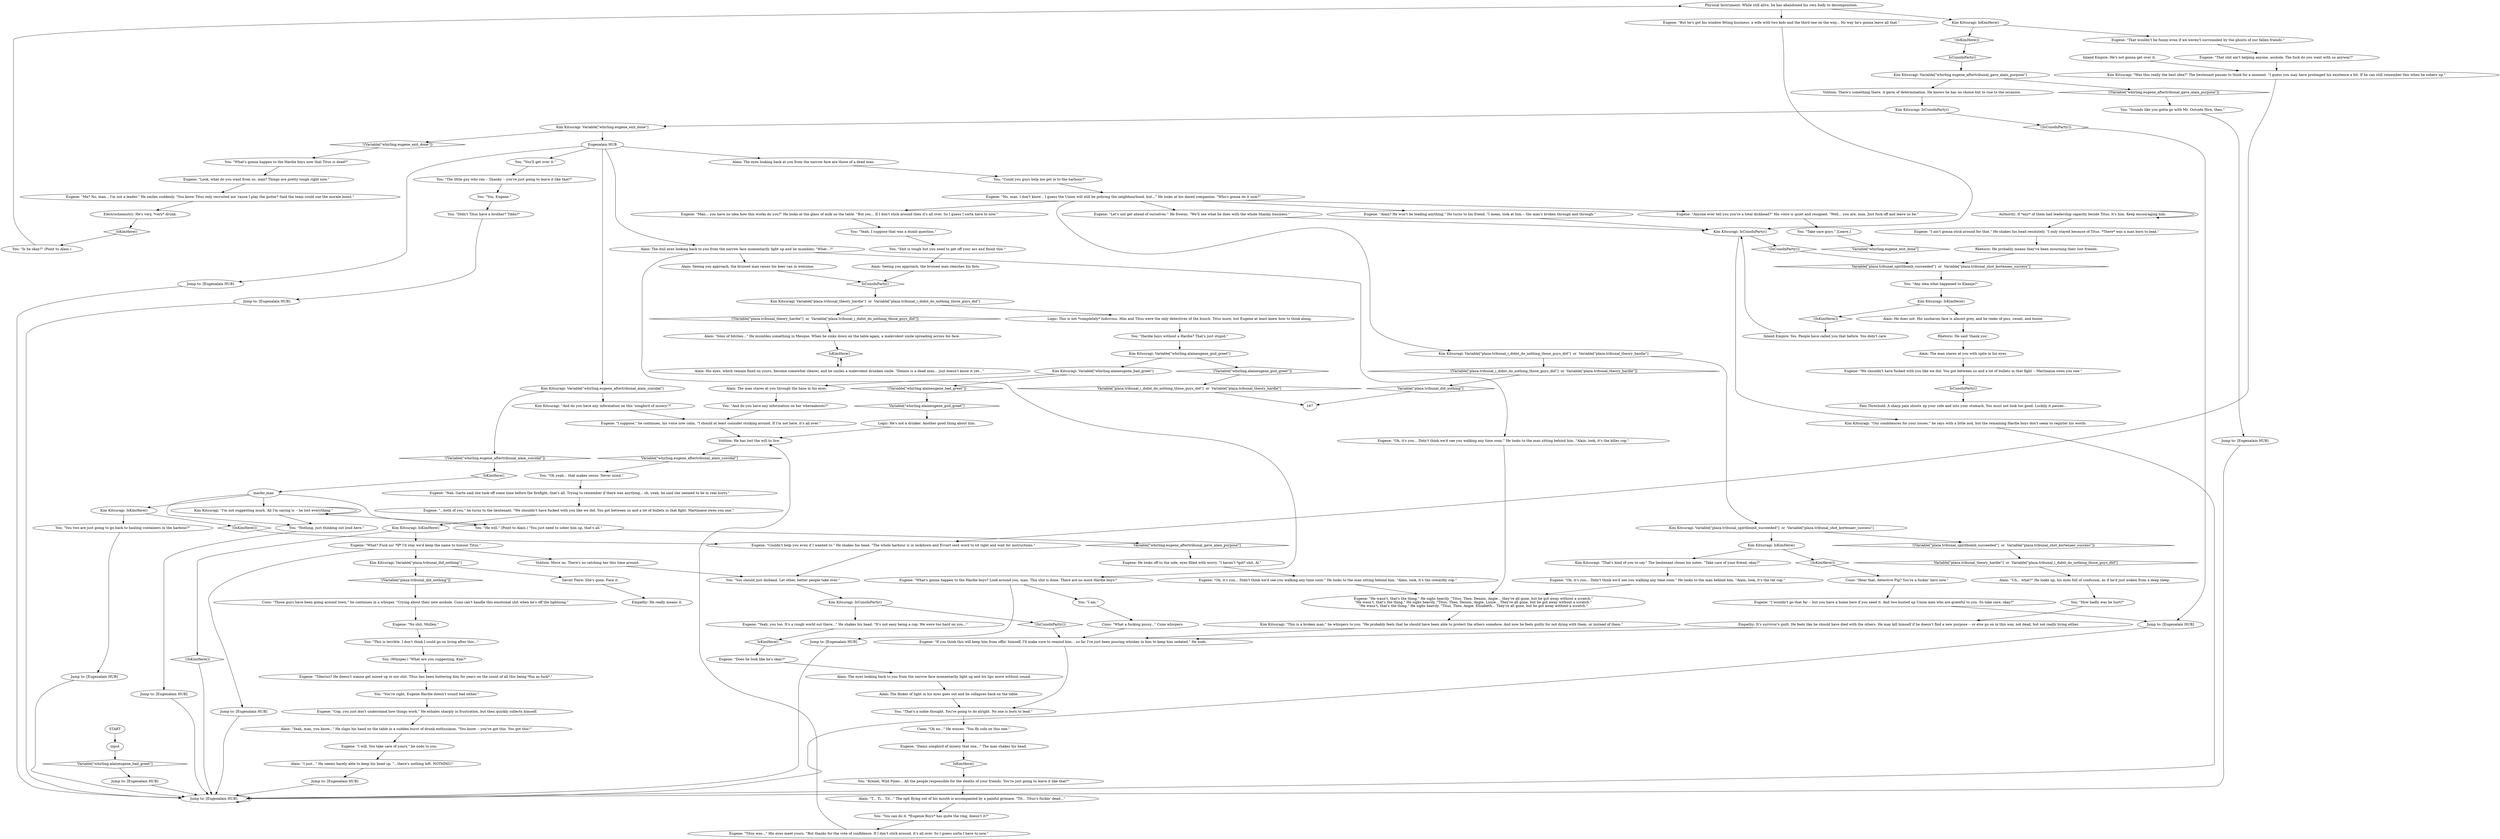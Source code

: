 # WHIRLING F1 / EUGENE AND ALAIN
# A dialogue with Eugene and Alain after Titus got killed in the Tribunal
# ==================================================
digraph G {
	  0 [label="START"];
	  1 [label="input"];
	  2 [label="Eugene: \"I wouldn't go that far -- but you have a home here if you need it. And two busted up Union men who are grateful to you. So take care, okay?\""];
	  3 [label="Inland Empire: He's not gonna get over it."];
	  4 [label="You: \"Could you guys help me get in to the harbour?\""];
	  5 [label="Jump to: [Eugenalain HUB]"];
	  6 [label="Kim Kitsuragi: \"Was this really the best idea?\" The lieutenant pauses to think for a moment. \"I guess you may have prolonged his existence a bit. If he can still remember this when he sobers up.\""];
	  7 [label="Alain: His eyes, which remain fixed on yours, become somewhat clearer, and he smiles a malevolent drunken smile. \"Dennis is a dead man... just doesn't know it yet...\""];
	  8 [label="You: \"You, Eugene.\""];
	  9 [label="Eugene: \"Anyone ever tell you you're a total dickhead?\" His voice is quiet and resigned. \"Well... you are, man. Just fuck off and leave us be.\""];
	  10 [label="Kim Kitsuragi: IsCunoInParty()"];
	  11 [label="IsCunoInParty()", shape=diamond];
	  12 [label="!(IsCunoInParty())", shape=diamond];
	  13 [label="Eugene: \"Yeah, you too. It's a rough world out there...\" He shakes his head. \"It's not easy being a cop. We were too hard on you...\""];
	  14 [label="You: \"What's gonna happen to the Hardie boys now that Titus is dead?\""];
	  15 [label="Alain: The eyes looking back at you from the narrow face are those of a dead man."];
	  16 [label="You: \"The little guy who ran -- Shanky -- you're just going to leave it like that?\""];
	  17 [label="Alain: Seeing you approach, the bruised man raises his beer can in welcome."];
	  18 [label="Cuno: \"Those guys have been going around town,\" he continues in a whisper, \"Crying about their new asshole. Cuno can't handle this emotional shit when he's off the lightning.\""];
	  19 [label="Eugene: \"Damn songbird of misery that one...\" The man shakes his head."];
	  20 [label="Kim Kitsuragi: IsKimHere()"];
	  21 [label="IsKimHere()", shape=diamond];
	  22 [label="!(IsKimHere())", shape=diamond];
	  23 [label="Alain: He does not. His unshaven face is almost grey, and he reeks of piss, sweat, and booze."];
	  24 [label="Alain: The eyes looking back to you from the narrow face momentarily light up and his lips move without sound."];
	  25 [label="You: (Whisper.) \"What are you suggesting, Kim?\""];
	  26 [label="Kim Kitsuragi: IsKimHere()"];
	  27 [label="IsKimHere()", shape=diamond];
	  28 [label="!(IsKimHere())", shape=diamond];
	  29 [label="You: \"You two are just going to go back to hauling containers in the harbour?\""];
	  30 [label="You: \"I am.\""];
	  31 [label="Eugene: \"Let's not get ahead of ourselves.\" He frowns. \"We'll see what he does with the whole Shanky business.\""];
	  32 [label="Eugene: He looks off to the side, eyes filled with worry. \"I haven't *got* shit, Al.\""];
	  33 [label="Eugene: \"I will. You take care of yours,\" he nods to you."];
	  34 [label="Eugene: \"Oh, it's you... Didn't think we'd see you walking any time soon.\" He looks to the man behind him. \"Alain, look, it's the rat cop.\""];
	  35 [label="Alain: \"Uh... what?\" He looks up, his eyes full of confusion, as if he'd just woken from a deep sleep."];
	  36 [label="Eugene: \"He wasn't, that's the thing.\" He sighs heavily. \"Titus, Theo, Dennis, Angie... they're all gone, but he got away without a scratch.\"\n\"He wasn't, that's the thing.\" He sighs heavily. \"Titus, Theo, Dennis, Angie, Lizzie... They're all gone, but he got away without a scratch.\"\n\"He wasn't, that's the thing.\" He sighs heavily. \"Titus, Theo, Angie, Elizabeth... They're all gone, but he got away without a scratch.\""];
	  37 [label="Empathy: It's survivor's guilt. He feels like he should have died with the others. He may kill himself if he doesn't find a new purpose -- or else go on in this way, not dead, but not really living either."];
	  38 [label="You: \"Oh yeah... that makes sense. Never mind.\""];
	  39 [label="Jump to: [Eugenalain HUB]"];
	  40 [label="Rhetoric: He probably means they've been mourning their lost friends."];
	  41 [label="Eugene: \"No shit, Mullen.\""];
	  42 [label="You: \"Shit is tough but you need to get off your ass and finish this.\""];
	  43 [label="You: \"Nothing, just thinking out loud here.\""];
	  44 [label="Eugene: \"What's gonna happen to the Hardie boys? Look around you, man. This shit is done. There are no more Hardie boys!\""];
	  45 [label="You: \"You can do it. *Eugenie Boys* has quite the ring, doesn't it?\""];
	  46 [label="Authority: If *any* of them had leadership capacity beside Titus, it's him. Keep encouraging him."];
	  47 [label="Electrochemistry: He's very, *very* drunk."];
	  48 [label="You: \"How badly was he hurt?\""];
	  49 [label="Kim Kitsuragi: IsKimHere()"];
	  50 [label="IsKimHere()", shape=diamond];
	  51 [label="!(IsKimHere())", shape=diamond];
	  52 [label="Eugene: \"That wouldn't be funny even if we weren't surrounded by the ghosts of our fallen friends.\""];
	  53 [label="Cuno: \"What a fucking pussy...\" Cuno whispers."];
	  54 [label="Kim Kitsuragi: Variable[\"whirling.eugene_aftertribunal_gave_alain_purpose\"]"];
	  55 [label="Variable[\"whirling.eugene_aftertribunal_gave_alain_purpose\"]", shape=diamond];
	  56 [label="!(Variable[\"whirling.eugene_aftertribunal_gave_alain_purpose\"])", shape=diamond];
	  57 [label="Volition: There's something there. A germ of determination. He knows he has no choice but to rise to the occasion."];
	  58 [label="Eugene: \"Oh, it's you... Didn't think we'd see you walking any time soon.\" He looks to the man sitting behind him. \"Alain, look, it's the cowardly cop.\""];
	  59 [label="Alain: \"Sons of bitches...\" He mumbles something in Mesque. When he sinks down on the table again, a malevolent smile spreading across his face."];
	  60 [label="Alain: \"T... Ti... Tit...\" The spit flying out of his mouth is accompanied by a painful grimace. \"Tit... Titus's fuckin' dead...\""];
	  61 [label="Eugene: \"Look, what do you want from us, man? Things are pretty tough right now.\""];
	  62 [label="Eugene: \"Nah. Garte said she took off some time before the firefight, that's all. Trying to remember if there was anything... oh, yeah, he said she seemed to be in real hurry.\""];
	  63 [label="Eugene: \"I suppose,\" he continues, his voice now calm, \"I should at least consider sticking around. If I'm not here, it's all over.\""];
	  64 [label="Alain: \"Yeah, man, you know...\" He slaps his hand on the table in a sudden burst of drunk enthusiasm. \"You know -- you've got this. You got this!\""];
	  65 [label="Volition: He has lost the will to live."];
	  66 [label="Jump to: [Eugenalain HUB]"];
	  67 [label="You: \"You should just disband. Let other, better people take over.\""];
	  68 [label="Eugene: \"Alain? He won't be leading anything.\" He turns to his friend. \"I mean, look at him -- the man's broken through and through.\""];
	  69 [label="You: \"Sounds like you gotta go with Mr. Outside Hire, then.\""];
	  70 [label="Eugene: \"I ain't gonna stick around for that.\" He shakes his head resolutely. \"I only stayed because of Titus. *There* was a man born to lead.\""];
	  71 [label="Jump to: [Eugenalain HUB]"];
	  72 [label="Eugene: \"We shouldn't have fucked with you like we did. You got between us and a lot of bullets in that fight -- Martinaise owes you one.\""];
	  73 [label="Cuno: \"Hear that, detective Pig? You're a fuckin' hero now.\""];
	  74 [label="Pain Threshold: A sharp pain shoots up your side and into your stomach. You must not look too good. Luckily it passes..."];
	  75 [label="Alain: \"I just...\" He seems barely able to keep his head up. \"...there's nothing left. NOTHING!\""];
	  76 [label="Kim Kitsuragi: \"This is a broken man,\" he whispers to you. \"He probably feels that he should have been able to protect the others somehow. And now he feels guilty for not dying with them, or instead of them.\""];
	  77 [label="macho_man"];
	  78 [label="Eugene: \"If you think this will keep him from offin' himself, I'll make sure to remind him... so far I've just been pouring whiskey in him to keep him sedated.\" He nods."];
	  79 [label="Eugene: \"Couldn't help you even if I wanted to.\" He shakes his head. \"The whole harbour is in lockdown and Evrart sent word to sit tight and wait for instructions.\""];
	  80 [label="Eugene: \"No, man. I don't know... I guess the Union will still be policing the neighbourhood, but...\" He looks at his dazed companion. \"Who's gonna do it now?\""];
	  81 [label="Jump to: [Eugenalain HUB]"];
	  82 [label="Kim Kitsuragi: IsCunoInParty()"];
	  83 [label="IsCunoInParty()", shape=diamond];
	  84 [label="!(IsCunoInParty())", shape=diamond];
	  85 [label="Kim Kitsuragi: \"Our condolences for your losses,\" he says with a little nod, but the remaining Hardie boys don't seem to register his words."];
	  86 [label="You: \"Is he okay?\" (Point to Alain.)"];
	  87 [label="Kim Kitsuragi: Variable[\"whirling.eugene_aftertribunal_alain_suicidal\"]"];
	  88 [label="Variable[\"whirling.eugene_aftertribunal_alain_suicidal\"]", shape=diamond];
	  89 [label="!(Variable[\"whirling.eugene_aftertribunal_alain_suicidal\"])", shape=diamond];
	  90 [label="Kim Kitsuragi: \"And do you have any information on this 'songbird of misery'?\""];
	  91 [label="You: \"Krenel, Wild Pines... All the people responsible for the deaths of your friends. You're just going to leave it like that?\""];
	  92 [label="Eugene: \"Oh, it's you... Didn't think we'd see you walking any time soon.\" He looks to the man sitting behind him. \"Alain, look, it's the killer cop.\""];
	  93 [label="You: \"Any idea what happened to Klaasje?\""];
	  94 [label="You: \"You'll get over it.\""];
	  95 [label="Kim Kitsuragi: \"I'm not suggesting much. All I'm saying is -- he lost everything.\""];
	  96 [label="Eugene: \"Tiberius? He doesn't wanna get mixed up in our shit. Titus has been buttering him for years on the count of all this being *fun as fuck*.\""];
	  97 [label="Jump to: [Eugenalain HUB]"];
	  98 [label="You: \"Hardie boys without a Hardie? That's just stupid.\""];
	  99 [label="Volition: Move on. There's no catching her this time around."];
	  100 [label="Empathy: He really means it."];
	  101 [label="Jump to: [Eugenalain HUB]"];
	  102 [label="You: \"This is terrible. I don't think I could go on living after this...\""];
	  103 [label="You: \"He will.\" (Point to Alain.) \"You just need to sober him up, that's all.\""];
	  104 [label="Eugene: \"Man... you have no idea how this works do you?\" He looks at the glass of milk on the table. \"But yes... If I don't stick around then it's all over. So I guess I sorta have to now.\""];
	  105 [label="Eugene: \"Cop, you just don't understand how things work.\" He exhales sharply in frustration, but then quickly collects himself."];
	  106 [label="Kim Kitsuragi: Variable[\"whirling.alaineugene_gud_greet\"]"];
	  107 [label="Variable[\"whirling.alaineugene_gud_greet\"]", shape=diamond];
	  108 [label="!(Variable[\"whirling.alaineugene_gud_greet\"])", shape=diamond];
	  109 [label="Kim Kitsuragi: Variable[\"whirling.alaineugene_bad_greet\"]"];
	  110 [label="Variable[\"whirling.alaineugene_bad_greet\"]", shape=diamond];
	  111 [label="!(Variable[\"whirling.alaineugene_bad_greet\"])", shape=diamond];
	  112 [label="Alain: The man stares at you through the haze in his eyes."];
	  113 [label="Logic: He's not a drinker. Another good thing about him."];
	  114 [label="You: \"Yeah, I suppose that was a dumb question.\""];
	  115 [label="Eugene: \"But he's got his window fitting business, a wife with two kids and the third one on the way... No way he's gonna leave all that.\""];
	  116 [label="You: \"You're right, Eugene Hardie doesn't sound bad either.\""];
	  117 [label="Kim Kitsuragi: Variable[\"plaza.tribunal_did_nothing\"]"];
	  118 [label="Variable[\"plaza.tribunal_did_nothing\"]", shape=diamond];
	  119 [label="!(Variable[\"plaza.tribunal_did_nothing\"])", shape=diamond];
	  120 [label="Savoir Faire: She's gone. Face it."];
	  121 [label="Eugene: \"...both of you,\" he turns to the lieutenant. \"We shouldn't have fucked with you like we did. You got between us and a lot of bullets in that fight. Martinaise owes you one.\""];
	  122 [label="Eugene: \"Does he look like he's okay?\""];
	  123 [label="Physical Instrument: While still alive, he has abandoned his own body to decomposition."];
	  124 [label="Rhetoric: He said 'thank you'."];
	  125 [label="Alain: The flicker of light in his eyes goes out and he collapses back on the table."];
	  126 [label="Jump to: [Eugenalain HUB]"];
	  127 [label="Eugene: \"Me? No, man... I'm not a leader.\" He smiles suddenly. \"You know Titus only recruited me 'cause I play the guitar? Said the team could use the morale boost.\""];
	  128 [label="You: \"Didn't Titus have a brother? Tibbs?\""];
	  129 [label="Kim Kitsuragi: Variable[\"plaza.tribunal_i_didnt_do_nothing_those_guys_did\"]  or  Variable[\"plaza.tribunal_theory_hardie\"]"];
	  130 [label="Variable[\"plaza.tribunal_i_didnt_do_nothing_those_guys_did\"]  or  Variable[\"plaza.tribunal_theory_hardie\"]", shape=diamond];
	  131 [label="!(Variable[\"plaza.tribunal_i_didnt_do_nothing_those_guys_did\"]  or  Variable[\"plaza.tribunal_theory_hardie\"])", shape=diamond];
	  132 [label="Kim Kitsuragi: Variable[\"plaza.tribunal_spiritbomb_succeeded\"]  or  Variable[\"plaza.tribunal_shot_kortenaer_success\"]"];
	  133 [label="Variable[\"plaza.tribunal_spiritbomb_succeeded\"]  or  Variable[\"plaza.tribunal_shot_kortenaer_success\"]", shape=diamond];
	  134 [label="!(Variable[\"plaza.tribunal_spiritbomb_succeeded\"]  or  Variable[\"plaza.tribunal_shot_kortenaer_success\"])", shape=diamond];
	  135 [label="Kim Kitsuragi: IsKimHere()"];
	  136 [label="IsKimHere()", shape=diamond];
	  137 [label="!(IsKimHere())", shape=diamond];
	  138 [label="Kim Kitsuragi: \"That's kind of you to say.\" The lieutenant closes his notes. \"Take care of your friend, okay?\""];
	  139 [label="Kim Kitsuragi: IsKimHere()"];
	  140 [label="IsKimHere()", shape=diamond];
	  141 [label="!(IsKimHere())", shape=diamond];
	  142 [label="Eugene: \"What? Fuck no! *If* I'd stay we'd keep the name to honour Titus.\""];
	  143 [label="Eugene: \"Titus was...\" His eyes meet yours. \"But thanks for the vote of confidence. If I don't stick around, it's all over. So I guess sorta I have to now.\""];
	  144 [label="Cuno: \"Oh no...\" He winces. \"You fly solo on this one.\""];
	  145 [label="Kim Kitsuragi: Variable[\"plaza.tribunal_theory_hardie\"]  or  Variable[\"plaza.tribunal_i_didnt_do_nothing_those_guys_did\"]"];
	  146 [label="Variable[\"plaza.tribunal_theory_hardie\"]  or  Variable[\"plaza.tribunal_i_didnt_do_nothing_those_guys_did\"]", shape=diamond];
	  147 [label="!(Variable[\"plaza.tribunal_theory_hardie\"]  or  Variable[\"plaza.tribunal_i_didnt_do_nothing_those_guys_did\"])", shape=diamond];
	  148 [label="Logic: This is not *completely* ludicrous. Him and Titus were the only detectives of the bunch. Titus more, but Eugene at least knew how to think along."];
	  149 [label="Kim Kitsuragi: IsCunoInParty()"];
	  150 [label="IsCunoInParty()", shape=diamond];
	  151 [label="!(IsCunoInParty())", shape=diamond];
	  152 [label="Kim Kitsuragi: Variable[\"whirling.eugene_exit_done\"]"];
	  153 [label="Variable[\"whirling.eugene_exit_done\"]", shape=diamond];
	  154 [label="!(Variable[\"whirling.eugene_exit_done\"])", shape=diamond];
	  155 [label="Eugenalain HUB"];
	  156 [label="Jump to: [Eugenalain HUB]"];
	  157 [label="You: \"That's a noble thought. You're going to do alright. No one is born to lead.\""];
	  158 [label="Jump to: [Eugenalain HUB]"];
	  159 [label="Eugene: \"That shit ain't helping anyone, asshole. The fuck do you want with us anyway?\""];
	  160 [label="Alain: The man stares at you with spite in his eyes."];
	  161 [label="Jump to: [Eugenalain HUB]"];
	  162 [label="You: \"And do you have any information on her whereabouts?\""];
	  163 [label="Inland Empire: Yes. People have called you that before. You didn't care."];
	  164 [label="You: \"Take care guys.\" [Leave.]"];
	  165 [label="Alain: The dull eyes looking back to you from the narrow face momentarily light up and he mumbles: \"What...?\""];
	  166 [label="Alain: Seeing you approach, the bruised man clenches his fists."];
	  0 -> 1
	  1 -> 110
	  2 -> 101
	  3 -> 6
	  4 -> 80
	  5 -> 156
	  6 -> 79
	  7 -> 27
	  8 -> 128
	  9 -> 164
	  10 -> 12
	  10 -> 13
	  11 -> 54
	  12 -> 78
	  13 -> 136
	  14 -> 61
	  15 -> 4
	  16 -> 8
	  17 -> 83
	  18 -> 41
	  19 -> 21
	  20 -> 22
	  20 -> 23
	  21 -> 91
	  22 -> 163
	  23 -> 124
	  24 -> 125
	  25 -> 96
	  26 -> 28
	  26 -> 29
	  27 -> 7
	  28 -> 79
	  29 -> 81
	  30 -> 53
	  31 -> 82
	  32 -> 58
	  33 -> 75
	  34 -> 36
	  35 -> 48
	  36 -> 76
	  37 -> 78
	  38 -> 62
	  39 -> 156
	  40 -> 133
	  41 -> 102
	  42 -> 166
	  43 -> 126
	  44 -> 30
	  44 -> 39
	  45 -> 143
	  46 -> 70
	  46 -> 46
	  47 -> 140
	  48 -> 37
	  49 -> 51
	  49 -> 52
	  50 -> 77
	  51 -> 11
	  52 -> 159
	  53 -> 78
	  54 -> 56
	  54 -> 57
	  55 -> 32
	  56 -> 69
	  57 -> 149
	  58 -> 36
	  59 -> 27
	  60 -> 45
	  61 -> 127
	  62 -> 121
	  63 -> 65
	  64 -> 33
	  65 -> 88
	  66 -> 156
	  67 -> 10
	  68 -> 82
	  69 -> 71
	  70 -> 40
	  71 -> 156
	  72 -> 150
	  73 -> 2
	  75 -> 66
	  76 -> 78
	  77 -> 26
	  77 -> 43
	  77 -> 95
	  77 -> 103
	  78 -> 157
	  79 -> 67
	  80 -> 129
	  80 -> 68
	  80 -> 104
	  80 -> 9
	  80 -> 31
	  81 -> 156
	  82 -> 84
	  82 -> 85
	  83 -> 145
	  84 -> 133
	  85 -> 156
	  86 -> 123
	  87 -> 89
	  87 -> 90
	  88 -> 38
	  89 -> 50
	  90 -> 63
	  91 -> 60
	  92 -> 36
	  93 -> 20
	  94 -> 16
	  95 -> 43
	  95 -> 95
	  95 -> 103
	  96 -> 116
	  97 -> 156
	  98 -> 106
	  99 -> 67
	  101 -> 156
	  102 -> 25
	  103 -> 55
	  104 -> 114
	  105 -> 64
	  106 -> 108
	  106 -> 109
	  107 -> 113
	  108 -> 130
	  109 -> 112
	  109 -> 111
	  110 -> 161
	  111 -> 107
	  112 -> 162
	  113 -> 65
	  114 -> 42
	  115 -> 82
	  116 -> 105
	  117 -> 120
	  117 -> 119
	  118 -> 167
	  119 -> 18
	  120 -> 100
	  121 -> 139
	  122 -> 24
	  123 -> 49
	  123 -> 115
	  124 -> 160
	  125 -> 157
	  126 -> 156
	  127 -> 47
	  128 -> 97
	  129 -> 131
	  129 -> 132
	  130 -> 167
	  131 -> 118
	  132 -> 134
	  132 -> 135
	  133 -> 93
	  134 -> 146
	  135 -> 137
	  135 -> 138
	  136 -> 122
	  137 -> 73
	  138 -> 34
	  139 -> 141
	  139 -> 142
	  140 -> 86
	  141 -> 156
	  142 -> 99
	  142 -> 117
	  142 -> 158
	  143 -> 65
	  144 -> 19
	  145 -> 147
	  145 -> 148
	  146 -> 35
	  147 -> 59
	  148 -> 98
	  149 -> 152
	  149 -> 151
	  150 -> 74
	  151 -> 101
	  152 -> 154
	  152 -> 155
	  154 -> 14
	  155 -> 165
	  155 -> 5
	  155 -> 15
	  155 -> 87
	  155 -> 94
	  156 -> 156
	  157 -> 144
	  158 -> 156
	  159 -> 6
	  160 -> 72
	  161 -> 156
	  162 -> 63
	  163 -> 82
	  164 -> 153
	  165 -> 17
	  165 -> 92
	  165 -> 44
	  166 -> 83
}

